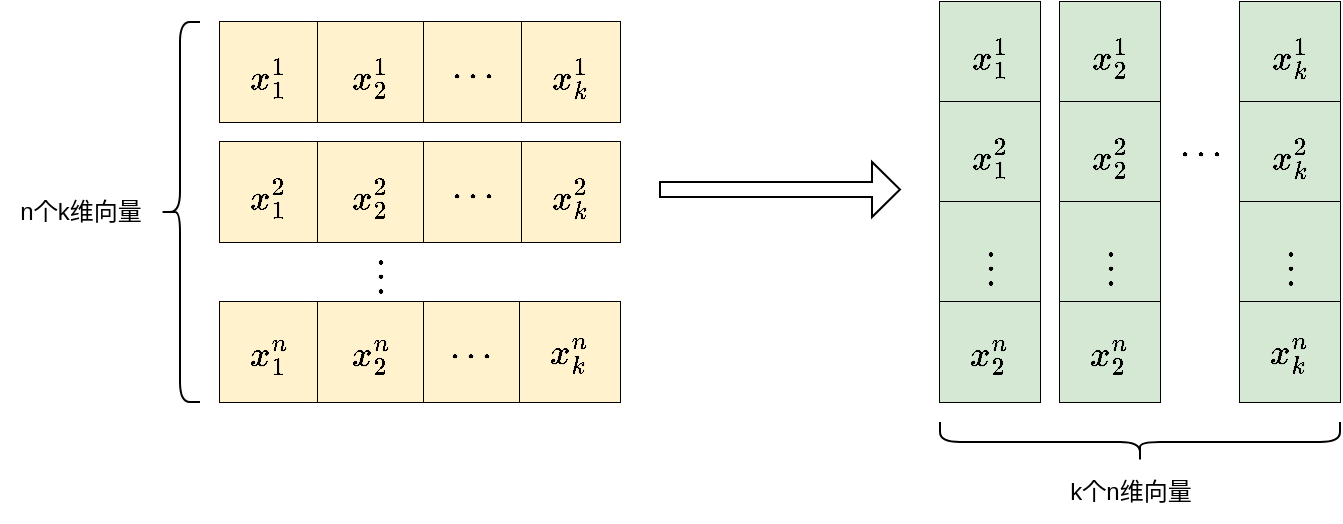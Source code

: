 <mxfile version="21.1.1" type="github">
  <diagram name="第 1 页" id="FHftKpjNM8iqiLnRL3kn">
    <mxGraphModel dx="513" dy="329" grid="1" gridSize="10" guides="0" tooltips="1" connect="0" arrows="0" fold="1" page="1" pageScale="1" pageWidth="1169" pageHeight="827" math="1" shadow="0">
      <root>
        <mxCell id="0" />
        <mxCell id="1" parent="0" />
        <mxCell id="ObcbELKSdhY1IeRoL00B-3" value="" style="shape=table;startSize=0;container=1;collapsible=0;childLayout=tableLayout;fontSize=15;aspect=fixed;strokeWidth=1;fillColor=#FFF2CC;" parent="1" vertex="1">
          <mxGeometry x="160" y="160" width="200" height="50" as="geometry" />
        </mxCell>
        <mxCell id="ObcbELKSdhY1IeRoL00B-19" style="shape=tableRow;horizontal=0;startSize=0;swimlaneHead=0;swimlaneBody=0;strokeColor=inherit;top=0;left=0;bottom=0;right=0;collapsible=0;dropTarget=0;fillColor=#FFF2CC;points=[[0,0.5],[1,0.5]];portConstraint=eastwest;fontSize=15;strokeWidth=1;" parent="ObcbELKSdhY1IeRoL00B-3" vertex="1">
          <mxGeometry width="200" height="50" as="geometry" />
        </mxCell>
        <mxCell id="ObcbELKSdhY1IeRoL00B-20" value="$$x_1^1$$" style="shape=partialRectangle;html=1;whiteSpace=wrap;connectable=0;strokeColor=inherit;overflow=hidden;fillColor=#FFF2CC;top=0;left=0;bottom=0;right=1;pointerEvents=1;fontSize=15;strokeWidth=1;" parent="ObcbELKSdhY1IeRoL00B-19" vertex="1">
          <mxGeometry width="49" height="50" as="geometry">
            <mxRectangle width="49" height="50" as="alternateBounds" />
          </mxGeometry>
        </mxCell>
        <mxCell id="ObcbELKSdhY1IeRoL00B-21" value="$$x_2^1$$" style="shape=partialRectangle;html=1;whiteSpace=wrap;connectable=0;strokeColor=inherit;overflow=hidden;fillColor=#FFF2CC;top=0;left=0;bottom=0;right=1;pointerEvents=1;fontSize=15;strokeWidth=1;" parent="ObcbELKSdhY1IeRoL00B-19" vertex="1">
          <mxGeometry x="49" width="53" height="50" as="geometry">
            <mxRectangle width="53" height="50" as="alternateBounds" />
          </mxGeometry>
        </mxCell>
        <mxCell id="ObcbELKSdhY1IeRoL00B-22" value="$$\cdots$$" style="shape=partialRectangle;html=1;whiteSpace=wrap;connectable=0;strokeColor=inherit;overflow=hidden;fillColor=#FFF2CC;top=0;left=0;bottom=0;right=1;pointerEvents=1;fontSize=15;strokeWidth=1;" parent="ObcbELKSdhY1IeRoL00B-19" vertex="1">
          <mxGeometry x="102" width="49" height="50" as="geometry">
            <mxRectangle width="49" height="50" as="alternateBounds" />
          </mxGeometry>
        </mxCell>
        <mxCell id="ObcbELKSdhY1IeRoL00B-23" value="$$x_k^1$$" style="shape=partialRectangle;html=1;whiteSpace=wrap;connectable=0;strokeColor=inherit;overflow=hidden;fillColor=#FFF2CC;top=0;left=0;bottom=0;right=0;pointerEvents=1;fontSize=15;strokeWidth=1;" parent="ObcbELKSdhY1IeRoL00B-19" vertex="1">
          <mxGeometry x="151" width="49" height="50" as="geometry">
            <mxRectangle width="49" height="50" as="alternateBounds" />
          </mxGeometry>
        </mxCell>
        <mxCell id="ObcbELKSdhY1IeRoL00B-29" value="" style="shape=table;startSize=0;container=1;collapsible=0;childLayout=tableLayout;fontSize=15;aspect=fixed;strokeWidth=1;fillColor=#FFF2CC;" parent="1" vertex="1">
          <mxGeometry x="160" y="220" width="200" height="50" as="geometry" />
        </mxCell>
        <mxCell id="ObcbELKSdhY1IeRoL00B-30" style="shape=tableRow;horizontal=0;startSize=0;swimlaneHead=0;swimlaneBody=0;strokeColor=inherit;top=0;left=0;bottom=0;right=0;collapsible=0;dropTarget=0;fillColor=#FFF2CC;points=[[0,0.5],[1,0.5]];portConstraint=eastwest;fontSize=15;strokeWidth=1;" parent="ObcbELKSdhY1IeRoL00B-29" vertex="1">
          <mxGeometry width="200" height="50" as="geometry" />
        </mxCell>
        <mxCell id="ObcbELKSdhY1IeRoL00B-31" value="$$x_1^2$$" style="shape=partialRectangle;html=1;whiteSpace=wrap;connectable=0;strokeColor=inherit;overflow=hidden;fillColor=#FFF2CC;top=0;left=0;bottom=0;right=1;pointerEvents=1;fontSize=15;strokeWidth=1;" parent="ObcbELKSdhY1IeRoL00B-30" vertex="1">
          <mxGeometry width="49" height="50" as="geometry">
            <mxRectangle width="49" height="50" as="alternateBounds" />
          </mxGeometry>
        </mxCell>
        <mxCell id="ObcbELKSdhY1IeRoL00B-32" value="$$x_2^2$$" style="shape=partialRectangle;html=1;whiteSpace=wrap;connectable=0;strokeColor=inherit;overflow=hidden;fillColor=#FFF2CC;top=0;left=0;bottom=0;right=1;pointerEvents=1;fontSize=15;strokeWidth=1;" parent="ObcbELKSdhY1IeRoL00B-30" vertex="1">
          <mxGeometry x="49" width="53" height="50" as="geometry">
            <mxRectangle width="53" height="50" as="alternateBounds" />
          </mxGeometry>
        </mxCell>
        <mxCell id="ObcbELKSdhY1IeRoL00B-33" value="$$\cdots$$" style="shape=partialRectangle;html=1;whiteSpace=wrap;connectable=0;strokeColor=inherit;overflow=hidden;fillColor=#FFF2CC;top=0;left=0;bottom=0;right=1;pointerEvents=1;fontSize=15;strokeWidth=1;" parent="ObcbELKSdhY1IeRoL00B-30" vertex="1">
          <mxGeometry x="102" width="49" height="50" as="geometry">
            <mxRectangle width="49" height="50" as="alternateBounds" />
          </mxGeometry>
        </mxCell>
        <mxCell id="ObcbELKSdhY1IeRoL00B-34" value="$$x_k^2$$" style="shape=partialRectangle;html=1;whiteSpace=wrap;connectable=0;strokeColor=inherit;overflow=hidden;fillColor=#FFF2CC;top=0;left=0;bottom=0;right=0;pointerEvents=1;fontSize=15;strokeWidth=1;" parent="ObcbELKSdhY1IeRoL00B-30" vertex="1">
          <mxGeometry x="151" width="49" height="50" as="geometry">
            <mxRectangle width="49" height="50" as="alternateBounds" />
          </mxGeometry>
        </mxCell>
        <mxCell id="ObcbELKSdhY1IeRoL00B-35" value="" style="shape=table;startSize=0;container=1;collapsible=0;childLayout=tableLayout;fontSize=15;aspect=fixed;strokeWidth=1;fillColor=#FFF2CC;" parent="1" vertex="1">
          <mxGeometry x="160" y="300" width="200" height="50" as="geometry" />
        </mxCell>
        <mxCell id="ObcbELKSdhY1IeRoL00B-36" style="shape=tableRow;horizontal=0;startSize=0;swimlaneHead=0;swimlaneBody=0;strokeColor=inherit;top=0;left=0;bottom=0;right=0;collapsible=0;dropTarget=0;fillColor=#FFF2CC;points=[[0,0.5],[1,0.5]];portConstraint=eastwest;fontSize=15;strokeWidth=1;" parent="ObcbELKSdhY1IeRoL00B-35" vertex="1">
          <mxGeometry width="200" height="50" as="geometry" />
        </mxCell>
        <mxCell id="ObcbELKSdhY1IeRoL00B-37" value="$$x_1^n$$" style="shape=partialRectangle;html=1;whiteSpace=wrap;connectable=0;strokeColor=inherit;overflow=hidden;fillColor=#FFF2CC;top=0;left=0;bottom=0;right=1;pointerEvents=1;fontSize=15;strokeWidth=1;" parent="ObcbELKSdhY1IeRoL00B-36" vertex="1">
          <mxGeometry width="49" height="50" as="geometry">
            <mxRectangle width="49" height="50" as="alternateBounds" />
          </mxGeometry>
        </mxCell>
        <mxCell id="ObcbELKSdhY1IeRoL00B-38" value="$$x_2^n$$" style="shape=partialRectangle;html=1;whiteSpace=wrap;connectable=0;strokeColor=inherit;overflow=hidden;fillColor=#FFF2CC;top=0;left=0;bottom=0;right=1;pointerEvents=1;fontSize=15;strokeWidth=1;" parent="ObcbELKSdhY1IeRoL00B-36" vertex="1">
          <mxGeometry x="49" width="53" height="50" as="geometry">
            <mxRectangle width="53" height="50" as="alternateBounds" />
          </mxGeometry>
        </mxCell>
        <mxCell id="ObcbELKSdhY1IeRoL00B-39" value="$$\cdots$$" style="shape=partialRectangle;html=1;whiteSpace=wrap;connectable=0;strokeColor=inherit;overflow=hidden;fillColor=#FFF2CC;top=0;left=0;bottom=0;right=1;pointerEvents=1;fontSize=15;strokeWidth=1;" parent="ObcbELKSdhY1IeRoL00B-36" vertex="1">
          <mxGeometry x="102" width="48" height="50" as="geometry">
            <mxRectangle width="48" height="50" as="alternateBounds" />
          </mxGeometry>
        </mxCell>
        <mxCell id="ObcbELKSdhY1IeRoL00B-40" value="$$x_k^n$$" style="shape=partialRectangle;html=1;whiteSpace=wrap;connectable=0;strokeColor=inherit;overflow=hidden;fillColor=#FFF2CC;top=0;left=0;bottom=0;right=0;pointerEvents=1;fontSize=15;strokeWidth=1;" parent="ObcbELKSdhY1IeRoL00B-36" vertex="1">
          <mxGeometry x="150" width="50" height="50" as="geometry">
            <mxRectangle width="50" height="50" as="alternateBounds" />
          </mxGeometry>
        </mxCell>
        <mxCell id="ObcbELKSdhY1IeRoL00B-41" value="$$\vdots$$" style="text;html=1;align=center;verticalAlign=middle;resizable=0;points=[];autosize=1;strokeColor=none;fillColor=none;strokeWidth=1;fontSize=15;" parent="1" vertex="1">
          <mxGeometry x="190" y="270" width="100" height="30" as="geometry" />
        </mxCell>
        <mxCell id="ObcbELKSdhY1IeRoL00B-48" value="" style="shape=curlyBracket;whiteSpace=wrap;html=1;rounded=1;labelPosition=left;verticalLabelPosition=middle;align=right;verticalAlign=middle;size=0.5;" parent="1" vertex="1">
          <mxGeometry x="130" y="160" width="20" height="190" as="geometry" />
        </mxCell>
        <mxCell id="ObcbELKSdhY1IeRoL00B-49" value="n个k维向量" style="text;html=1;align=center;verticalAlign=middle;resizable=0;points=[];autosize=1;strokeColor=none;fillColor=none;" parent="1" vertex="1">
          <mxGeometry x="50" y="240" width="80" height="30" as="geometry" />
        </mxCell>
        <mxCell id="ObcbELKSdhY1IeRoL00B-92" value="$$\cdots $$" style="text;align=center;verticalAlign=middle;resizable=0;points=[];autosize=1;strokeColor=none;fillColor=none;strokeWidth=1;swimlaneLine=1;labelBorderColor=none;html=1;labelBackgroundColor=none;noLabel=0;connectable=0;allowArrows=0;labelPadding=0;strokeOpacity=100;fontSize=15;" parent="1" vertex="1">
          <mxGeometry x="600" y="210" width="100" height="30" as="geometry" />
        </mxCell>
        <mxCell id="ObcbELKSdhY1IeRoL00B-94" value="" style="shape=curlyBracket;whiteSpace=wrap;html=1;rounded=1;labelPosition=left;verticalLabelPosition=middle;align=right;verticalAlign=middle;direction=north;strokeWidth=1;" parent="1" vertex="1">
          <mxGeometry x="520" y="360" width="200" height="20" as="geometry" />
        </mxCell>
        <mxCell id="ObcbELKSdhY1IeRoL00B-95" value="k个n维向量" style="text;html=1;align=center;verticalAlign=middle;resizable=0;points=[];autosize=1;strokeColor=none;fillColor=none;" parent="1" vertex="1">
          <mxGeometry x="575" y="380" width="80" height="30" as="geometry" />
        </mxCell>
        <mxCell id="ObcbELKSdhY1IeRoL00B-99" value="" style="html=1;shadow=0;dashed=0;align=center;verticalAlign=middle;shape=mxgraph.arrows2.arrow;dy=0.73;dx=14;notch=0;strokeWidth=1;" parent="1" vertex="1">
          <mxGeometry x="380" y="230" width="120" height="27.5" as="geometry" />
        </mxCell>
        <mxCell id="ObcbELKSdhY1IeRoL00B-101" value="" style="shape=table;startSize=0;container=1;collapsible=0;childLayout=tableLayout;rowLines=1;fillColor=#D5E8D4;fontSize=15;noLabel=0;" parent="1" vertex="1">
          <mxGeometry x="520" y="150" width="50" height="200" as="geometry" />
        </mxCell>
        <mxCell id="ObcbELKSdhY1IeRoL00B-102" value="" style="shape=tableRow;horizontal=0;startSize=0;swimlaneHead=0;swimlaneBody=0;strokeColor=inherit;top=0;left=0;bottom=0;right=0;collapsible=0;dropTarget=0;fillColor=#D5E8D4;points=[[0,0.5],[1,0.5]];portConstraint=eastwest;fontSize=15;" parent="ObcbELKSdhY1IeRoL00B-101" vertex="1">
          <mxGeometry width="50" height="50" as="geometry" />
        </mxCell>
        <mxCell id="ObcbELKSdhY1IeRoL00B-103" value="$$x_1^1$$" style="shape=partialRectangle;html=1;whiteSpace=wrap;connectable=0;strokeColor=inherit;overflow=hidden;fillColor=#D5E8D4;top=0;left=0;bottom=1;right=0;pointerEvents=1;noLabel=0;fontSize=15;" parent="ObcbELKSdhY1IeRoL00B-102" vertex="1">
          <mxGeometry width="50" height="50" as="geometry">
            <mxRectangle width="50" height="50" as="alternateBounds" />
          </mxGeometry>
        </mxCell>
        <mxCell id="ObcbELKSdhY1IeRoL00B-104" value="" style="shape=tableRow;horizontal=0;startSize=0;swimlaneHead=0;swimlaneBody=0;strokeColor=inherit;top=0;left=0;bottom=0;right=0;collapsible=0;dropTarget=0;fillColor=#D5E8D4;points=[[0,0.5],[1,0.5]];portConstraint=eastwest;fontSize=15;" parent="ObcbELKSdhY1IeRoL00B-101" vertex="1">
          <mxGeometry y="50" width="50" height="50" as="geometry" />
        </mxCell>
        <mxCell id="ObcbELKSdhY1IeRoL00B-105" value="$$x_1^2$$" style="shape=partialRectangle;html=1;whiteSpace=wrap;connectable=0;strokeColor=inherit;overflow=hidden;fillColor=#D5E8D4;top=0;left=0;bottom=1;right=0;pointerEvents=1;fontSize=15;" parent="ObcbELKSdhY1IeRoL00B-104" vertex="1">
          <mxGeometry width="50" height="50" as="geometry">
            <mxRectangle width="50" height="50" as="alternateBounds" />
          </mxGeometry>
        </mxCell>
        <mxCell id="ObcbELKSdhY1IeRoL00B-106" value="" style="shape=tableRow;horizontal=0;startSize=0;swimlaneHead=0;swimlaneBody=0;strokeColor=inherit;top=0;left=0;bottom=0;right=0;collapsible=0;dropTarget=0;fillColor=#D5E8D4;points=[[0,0.5],[1,0.5]];portConstraint=eastwest;fontSize=15;" parent="ObcbELKSdhY1IeRoL00B-101" vertex="1">
          <mxGeometry y="100" width="50" height="50" as="geometry" />
        </mxCell>
        <mxCell id="ObcbELKSdhY1IeRoL00B-107" value="$$\vdots$$" style="shape=partialRectangle;html=1;whiteSpace=wrap;connectable=0;strokeColor=inherit;overflow=hidden;fillColor=#D5E8D4;top=0;left=0;bottom=1;right=0;pointerEvents=1;fontSize=15;" parent="ObcbELKSdhY1IeRoL00B-106" vertex="1">
          <mxGeometry width="50" height="50" as="geometry">
            <mxRectangle width="50" height="50" as="alternateBounds" />
          </mxGeometry>
        </mxCell>
        <mxCell id="ObcbELKSdhY1IeRoL00B-108" value="" style="shape=tableRow;horizontal=0;startSize=0;swimlaneHead=0;swimlaneBody=0;strokeColor=inherit;top=0;left=0;bottom=0;right=0;collapsible=0;dropTarget=0;fillColor=#D5E8D4;points=[[0,0.5],[1,0.5]];portConstraint=eastwest;fontSize=15;" parent="ObcbELKSdhY1IeRoL00B-101" vertex="1">
          <mxGeometry y="150" width="50" height="50" as="geometry" />
        </mxCell>
        <mxCell id="ObcbELKSdhY1IeRoL00B-109" value="$$x_2^n$$" style="shape=partialRectangle;html=1;whiteSpace=wrap;connectable=0;strokeColor=inherit;overflow=hidden;fillColor=#D5E8D4;top=0;left=0;bottom=0;right=0;pointerEvents=1;fontSize=15;" parent="ObcbELKSdhY1IeRoL00B-108" vertex="1">
          <mxGeometry width="50" height="50" as="geometry">
            <mxRectangle width="50" height="50" as="alternateBounds" />
          </mxGeometry>
        </mxCell>
        <mxCell id="ObcbELKSdhY1IeRoL00B-110" value="" style="shape=table;startSize=0;container=1;collapsible=0;childLayout=tableLayout;rowLines=0;fillColor=#D5E8D4;fontSize=15;" parent="1" vertex="1">
          <mxGeometry x="580" y="150" width="50" height="200" as="geometry" />
        </mxCell>
        <mxCell id="ObcbELKSdhY1IeRoL00B-111" value="" style="shape=tableRow;horizontal=0;startSize=0;swimlaneHead=0;swimlaneBody=0;strokeColor=inherit;top=0;left=0;bottom=0;right=0;collapsible=0;dropTarget=0;fillColor=#D5E8D4;points=[[0,0.5],[1,0.5]];portConstraint=eastwest;fontSize=15;" parent="ObcbELKSdhY1IeRoL00B-110" vertex="1">
          <mxGeometry width="50" height="50" as="geometry" />
        </mxCell>
        <mxCell id="ObcbELKSdhY1IeRoL00B-112" value="$$x_2^1$$" style="shape=partialRectangle;html=1;whiteSpace=wrap;connectable=0;strokeColor=inherit;overflow=hidden;fillColor=#D5E8D4;top=0;left=0;bottom=1;right=0;pointerEvents=1;noLabel=0;fontSize=15;" parent="ObcbELKSdhY1IeRoL00B-111" vertex="1">
          <mxGeometry width="50" height="50" as="geometry">
            <mxRectangle width="50" height="50" as="alternateBounds" />
          </mxGeometry>
        </mxCell>
        <mxCell id="ObcbELKSdhY1IeRoL00B-113" value="" style="shape=tableRow;horizontal=0;startSize=0;swimlaneHead=0;swimlaneBody=0;strokeColor=inherit;top=0;left=0;bottom=0;right=0;collapsible=0;dropTarget=0;fillColor=#D5E8D4;points=[[0,0.5],[1,0.5]];portConstraint=eastwest;fontSize=15;" parent="ObcbELKSdhY1IeRoL00B-110" vertex="1">
          <mxGeometry y="50" width="50" height="50" as="geometry" />
        </mxCell>
        <mxCell id="ObcbELKSdhY1IeRoL00B-114" value="$$x_2^2$$" style="shape=partialRectangle;html=1;whiteSpace=wrap;connectable=0;strokeColor=inherit;overflow=hidden;fillColor=#D5E8D4;top=0;left=0;bottom=1;right=0;pointerEvents=1;fontSize=15;" parent="ObcbELKSdhY1IeRoL00B-113" vertex="1">
          <mxGeometry width="50" height="50" as="geometry">
            <mxRectangle width="50" height="50" as="alternateBounds" />
          </mxGeometry>
        </mxCell>
        <mxCell id="ObcbELKSdhY1IeRoL00B-115" value="" style="shape=tableRow;horizontal=0;startSize=0;swimlaneHead=0;swimlaneBody=0;strokeColor=inherit;top=0;left=0;bottom=0;right=0;collapsible=0;dropTarget=0;fillColor=#D5E8D4;points=[[0,0.5],[1,0.5]];portConstraint=eastwest;fontSize=15;" parent="ObcbELKSdhY1IeRoL00B-110" vertex="1">
          <mxGeometry y="100" width="50" height="50" as="geometry" />
        </mxCell>
        <mxCell id="ObcbELKSdhY1IeRoL00B-116" value="$$\vdots$$" style="shape=partialRectangle;html=1;whiteSpace=wrap;connectable=0;strokeColor=inherit;overflow=hidden;fillColor=#D5E8D4;top=0;left=0;bottom=1;right=0;pointerEvents=1;fontSize=15;" parent="ObcbELKSdhY1IeRoL00B-115" vertex="1">
          <mxGeometry width="50" height="50" as="geometry">
            <mxRectangle width="50" height="50" as="alternateBounds" />
          </mxGeometry>
        </mxCell>
        <mxCell id="ObcbELKSdhY1IeRoL00B-117" value="" style="shape=tableRow;horizontal=0;startSize=0;swimlaneHead=0;swimlaneBody=0;strokeColor=inherit;top=0;left=0;bottom=0;right=0;collapsible=0;dropTarget=0;fillColor=#D5E8D4;points=[[0,0.5],[1,0.5]];portConstraint=eastwest;fontSize=15;" parent="ObcbELKSdhY1IeRoL00B-110" vertex="1">
          <mxGeometry y="150" width="50" height="50" as="geometry" />
        </mxCell>
        <mxCell id="ObcbELKSdhY1IeRoL00B-118" value="$$x_2^n$$" style="shape=partialRectangle;html=1;whiteSpace=wrap;connectable=0;strokeColor=inherit;overflow=hidden;fillColor=#D5E8D4;top=0;left=0;bottom=0;right=0;pointerEvents=1;fontSize=15;" parent="ObcbELKSdhY1IeRoL00B-117" vertex="1">
          <mxGeometry width="50" height="50" as="geometry">
            <mxRectangle width="50" height="50" as="alternateBounds" />
          </mxGeometry>
        </mxCell>
        <mxCell id="ObcbELKSdhY1IeRoL00B-119" value="" style="shape=table;startSize=0;container=1;collapsible=0;childLayout=tableLayout;rowLines=0;fillColor=#D5E8D4;fontSize=15;" parent="1" vertex="1">
          <mxGeometry x="670" y="150" width="50" height="200" as="geometry" />
        </mxCell>
        <mxCell id="ObcbELKSdhY1IeRoL00B-120" value="" style="shape=tableRow;horizontal=0;startSize=0;swimlaneHead=0;swimlaneBody=0;strokeColor=inherit;top=0;left=0;bottom=0;right=0;collapsible=0;dropTarget=0;fillColor=#D5E8D4;points=[[0,0.5],[1,0.5]];portConstraint=eastwest;fontSize=15;" parent="ObcbELKSdhY1IeRoL00B-119" vertex="1">
          <mxGeometry width="50" height="50" as="geometry" />
        </mxCell>
        <mxCell id="ObcbELKSdhY1IeRoL00B-121" value="$$x_k^1$$" style="shape=partialRectangle;html=1;whiteSpace=wrap;connectable=0;strokeColor=inherit;overflow=hidden;fillColor=#D5E8D4;top=0;left=0;bottom=1;right=0;pointerEvents=1;noLabel=0;fontSize=15;" parent="ObcbELKSdhY1IeRoL00B-120" vertex="1">
          <mxGeometry width="50" height="50" as="geometry">
            <mxRectangle width="50" height="50" as="alternateBounds" />
          </mxGeometry>
        </mxCell>
        <mxCell id="ObcbELKSdhY1IeRoL00B-122" value="" style="shape=tableRow;horizontal=0;startSize=0;swimlaneHead=0;swimlaneBody=0;strokeColor=inherit;top=0;left=0;bottom=0;right=0;collapsible=0;dropTarget=0;fillColor=#D5E8D4;points=[[0,0.5],[1,0.5]];portConstraint=eastwest;fontSize=15;" parent="ObcbELKSdhY1IeRoL00B-119" vertex="1">
          <mxGeometry y="50" width="50" height="50" as="geometry" />
        </mxCell>
        <mxCell id="ObcbELKSdhY1IeRoL00B-123" value="$$x_k^2$$" style="shape=partialRectangle;html=1;whiteSpace=wrap;connectable=0;strokeColor=inherit;overflow=hidden;fillColor=#D5E8D4;top=0;left=0;bottom=1;right=0;pointerEvents=1;fontSize=15;" parent="ObcbELKSdhY1IeRoL00B-122" vertex="1">
          <mxGeometry width="50" height="50" as="geometry">
            <mxRectangle width="50" height="50" as="alternateBounds" />
          </mxGeometry>
        </mxCell>
        <mxCell id="ObcbELKSdhY1IeRoL00B-124" value="" style="shape=tableRow;horizontal=0;startSize=0;swimlaneHead=0;swimlaneBody=0;strokeColor=inherit;top=0;left=0;bottom=0;right=0;collapsible=0;dropTarget=0;fillColor=#D5E8D4;points=[[0,0.5],[1,0.5]];portConstraint=eastwest;fontSize=15;" parent="ObcbELKSdhY1IeRoL00B-119" vertex="1">
          <mxGeometry y="100" width="50" height="50" as="geometry" />
        </mxCell>
        <mxCell id="ObcbELKSdhY1IeRoL00B-125" value="$$\vdots$$" style="shape=partialRectangle;html=1;whiteSpace=wrap;connectable=0;strokeColor=inherit;overflow=hidden;fillColor=#D5E8D4;top=0;left=0;bottom=1;right=0;pointerEvents=1;fontSize=15;" parent="ObcbELKSdhY1IeRoL00B-124" vertex="1">
          <mxGeometry width="50" height="50" as="geometry">
            <mxRectangle width="50" height="50" as="alternateBounds" />
          </mxGeometry>
        </mxCell>
        <mxCell id="ObcbELKSdhY1IeRoL00B-126" value="" style="shape=tableRow;horizontal=0;startSize=0;swimlaneHead=0;swimlaneBody=0;strokeColor=inherit;top=0;left=0;bottom=0;right=0;collapsible=0;dropTarget=0;fillColor=#D5E8D4;points=[[0,0.5],[1,0.5]];portConstraint=eastwest;fontSize=15;" parent="ObcbELKSdhY1IeRoL00B-119" vertex="1">
          <mxGeometry y="150" width="50" height="50" as="geometry" />
        </mxCell>
        <mxCell id="ObcbELKSdhY1IeRoL00B-127" value="$$x_k^n$$" style="shape=partialRectangle;html=1;whiteSpace=wrap;connectable=0;strokeColor=inherit;overflow=hidden;fillColor=#D5E8D4;top=0;left=0;bottom=0;right=0;pointerEvents=1;fontSize=15;" parent="ObcbELKSdhY1IeRoL00B-126" vertex="1">
          <mxGeometry width="50" height="50" as="geometry">
            <mxRectangle width="50" height="50" as="alternateBounds" />
          </mxGeometry>
        </mxCell>
      </root>
    </mxGraphModel>
  </diagram>
</mxfile>
